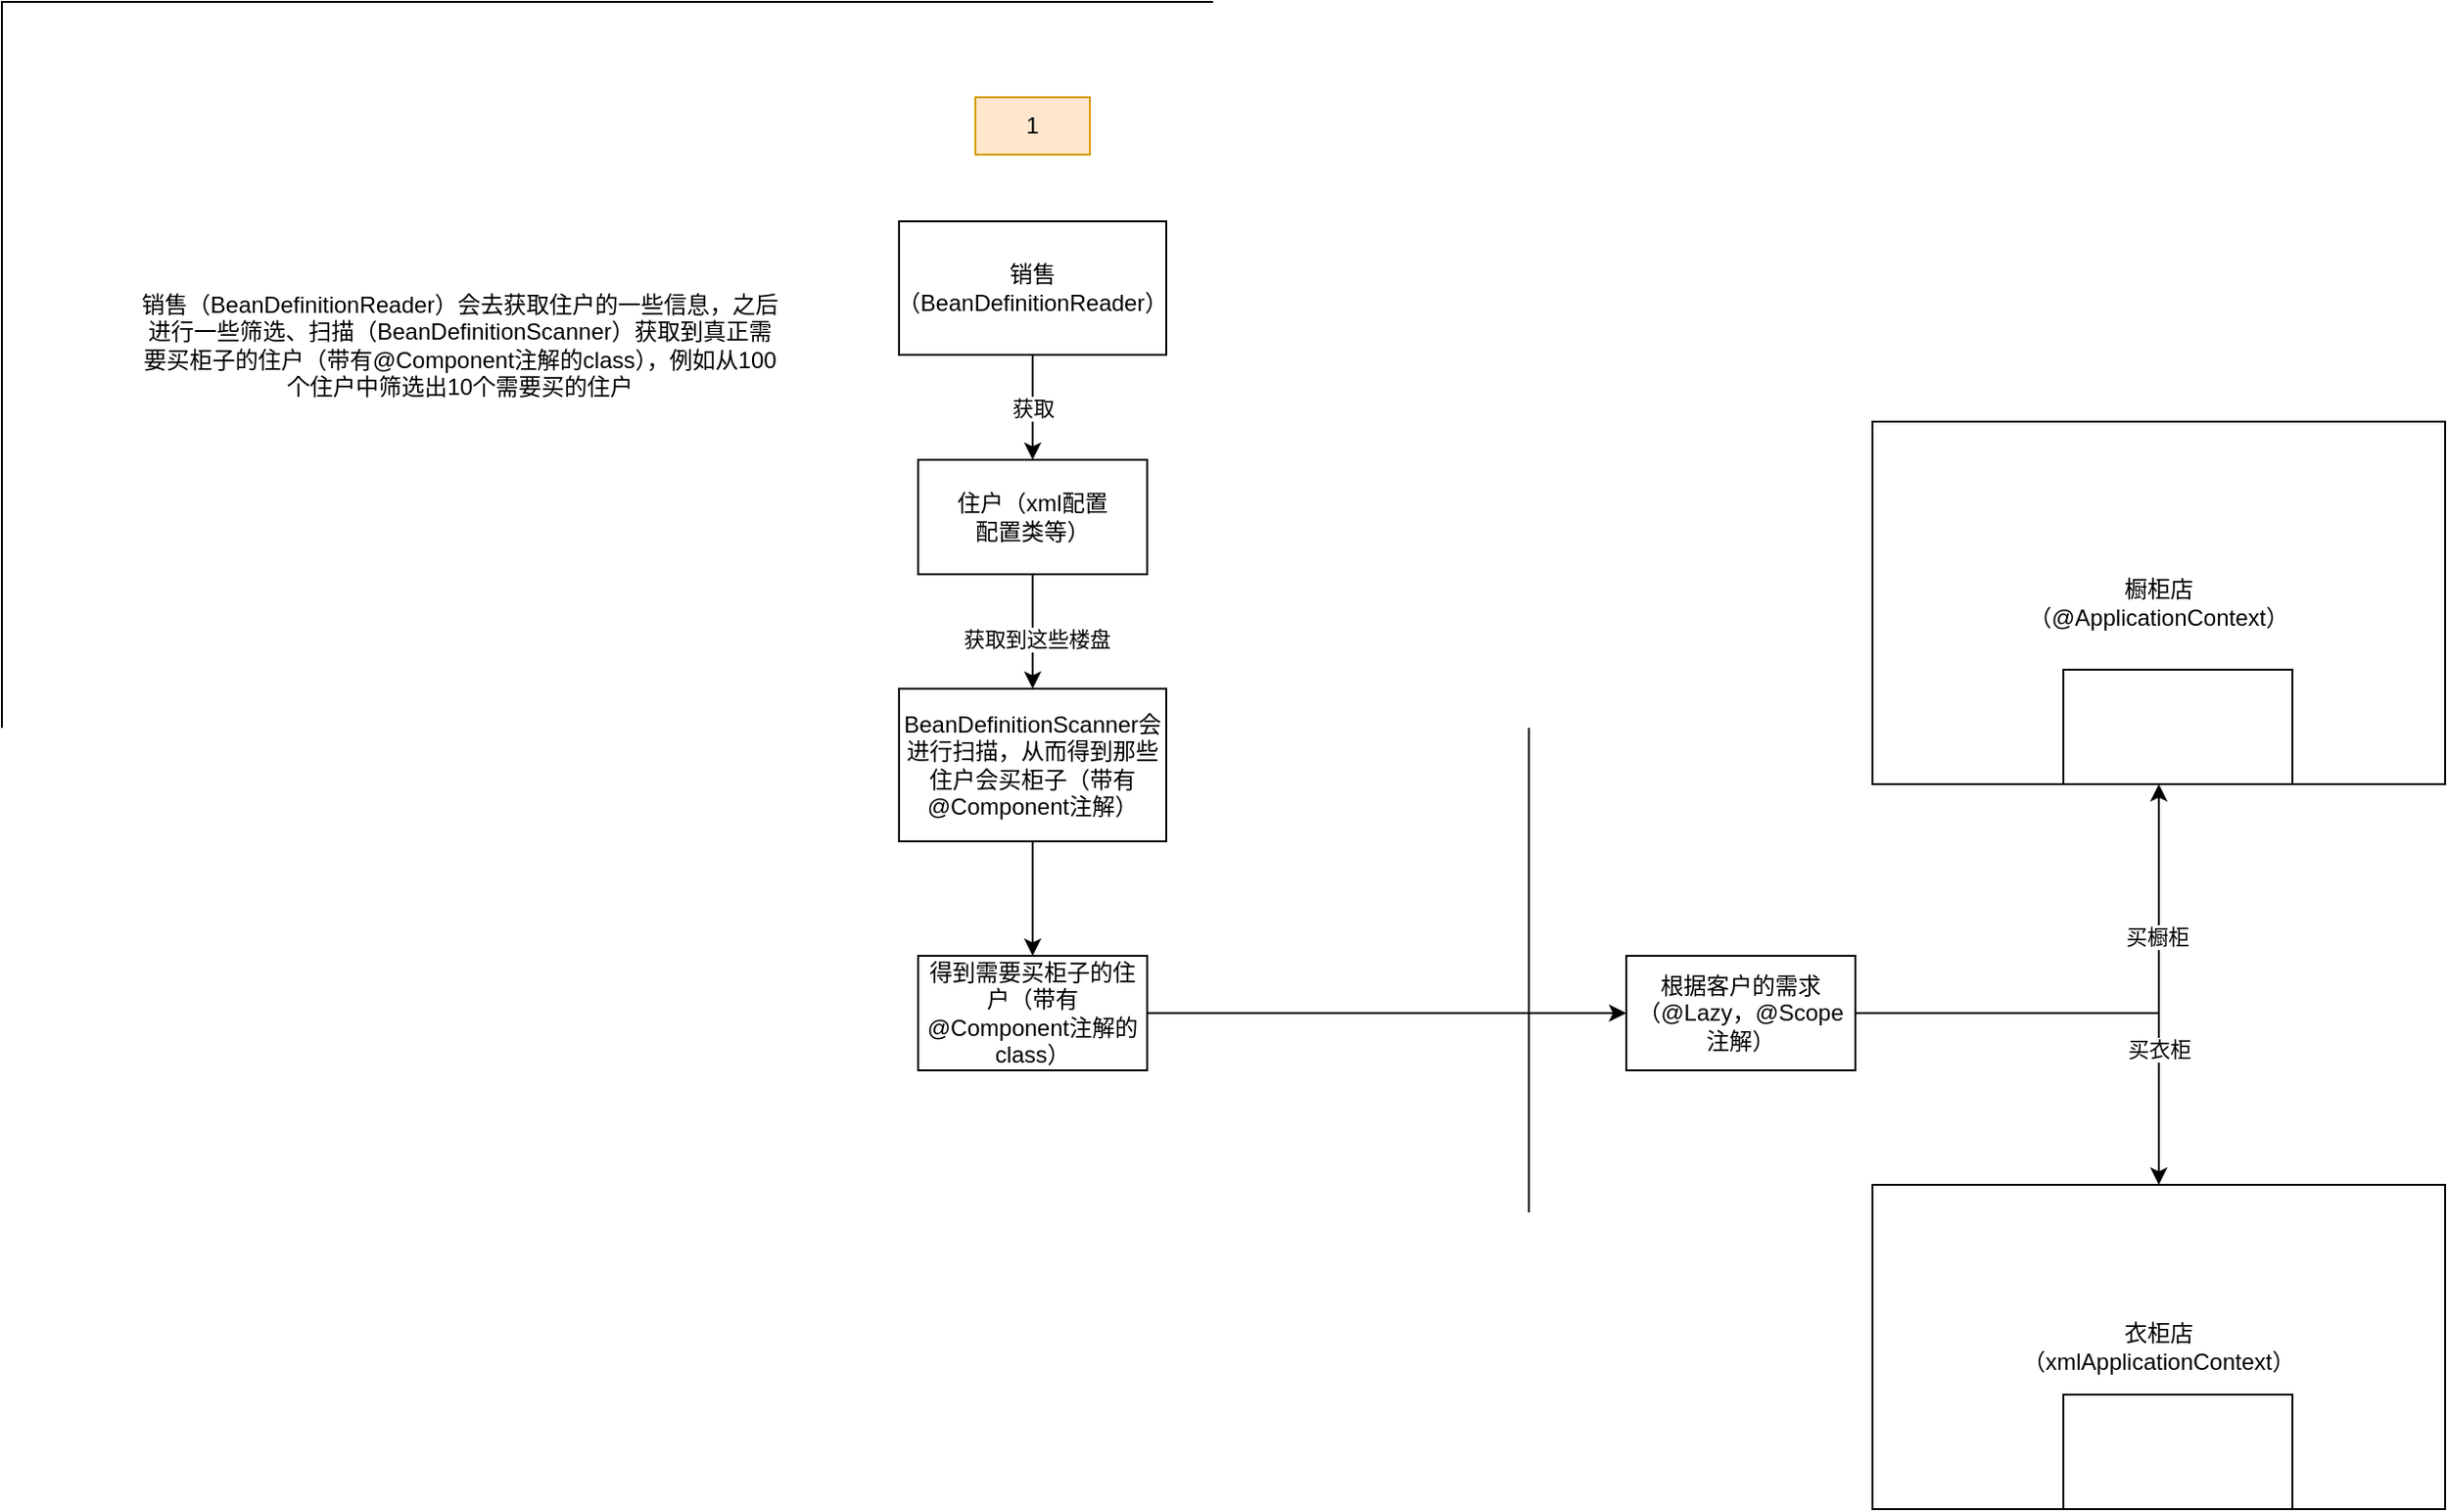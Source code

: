 <mxfile version="15.5.9" type="github">
  <diagram id="xfx5DvELZFT4wy8bLo-e" name="第 1 页">
    <mxGraphModel dx="1426" dy="794" grid="1" gridSize="10" guides="1" tooltips="1" connect="1" arrows="1" fold="1" page="1" pageScale="1" pageWidth="827" pageHeight="1169" math="0" shadow="0">
      <root>
        <mxCell id="0" />
        <mxCell id="1" parent="0" />
        <mxCell id="mwWmsGYRI-4Dez6pMQhU-20" value="" style="rounded=0;whiteSpace=wrap;html=1;" vertex="1" parent="1">
          <mxGeometry x="270" y="120" width="800" height="640" as="geometry" />
        </mxCell>
        <mxCell id="mwWmsGYRI-4Dez6pMQhU-5" value="" style="edgeStyle=orthogonalEdgeStyle;rounded=0;orthogonalLoop=1;jettySize=auto;html=1;" edge="1" parent="1" source="mwWmsGYRI-4Dez6pMQhU-1" target="mwWmsGYRI-4Dez6pMQhU-4">
          <mxGeometry relative="1" as="geometry" />
        </mxCell>
        <mxCell id="mwWmsGYRI-4Dez6pMQhU-6" value="获取到这些楼盘" style="edgeLabel;html=1;align=center;verticalAlign=middle;resizable=0;points=[];" vertex="1" connectable="0" parent="mwWmsGYRI-4Dez6pMQhU-5">
          <mxGeometry x="0.133" y="2" relative="1" as="geometry">
            <mxPoint as="offset" />
          </mxGeometry>
        </mxCell>
        <mxCell id="mwWmsGYRI-4Dez6pMQhU-1" value="住户（xml配置&lt;br&gt;配置类等）" style="rounded=0;whiteSpace=wrap;html=1;" vertex="1" parent="1">
          <mxGeometry x="750" y="360" width="120" height="60" as="geometry" />
        </mxCell>
        <mxCell id="mwWmsGYRI-4Dez6pMQhU-3" value="获取" style="edgeStyle=orthogonalEdgeStyle;rounded=0;orthogonalLoop=1;jettySize=auto;html=1;" edge="1" parent="1" source="mwWmsGYRI-4Dez6pMQhU-2" target="mwWmsGYRI-4Dez6pMQhU-1">
          <mxGeometry relative="1" as="geometry" />
        </mxCell>
        <mxCell id="mwWmsGYRI-4Dez6pMQhU-2" value="销售（BeanDefinitionReader）" style="rounded=0;whiteSpace=wrap;html=1;" vertex="1" parent="1">
          <mxGeometry x="740" y="235" width="140" height="70" as="geometry" />
        </mxCell>
        <mxCell id="mwWmsGYRI-4Dez6pMQhU-8" value="" style="edgeStyle=orthogonalEdgeStyle;rounded=0;orthogonalLoop=1;jettySize=auto;html=1;" edge="1" parent="1" source="mwWmsGYRI-4Dez6pMQhU-4" target="mwWmsGYRI-4Dez6pMQhU-7">
          <mxGeometry relative="1" as="geometry" />
        </mxCell>
        <mxCell id="mwWmsGYRI-4Dez6pMQhU-4" value="BeanDefinitionScanner会进行扫描，从而得到那些住户会买柜子（带有@Component注解）" style="rounded=0;whiteSpace=wrap;html=1;" vertex="1" parent="1">
          <mxGeometry x="740" y="480" width="140" height="80" as="geometry" />
        </mxCell>
        <mxCell id="mwWmsGYRI-4Dez6pMQhU-13" value="" style="edgeStyle=orthogonalEdgeStyle;rounded=0;orthogonalLoop=1;jettySize=auto;html=1;" edge="1" parent="1" source="mwWmsGYRI-4Dez6pMQhU-7" target="mwWmsGYRI-4Dez6pMQhU-12">
          <mxGeometry relative="1" as="geometry" />
        </mxCell>
        <mxCell id="mwWmsGYRI-4Dez6pMQhU-7" value="得到需要买柜子的住户（带有@Component注解的class）" style="rounded=0;whiteSpace=wrap;html=1;" vertex="1" parent="1">
          <mxGeometry x="750" y="620" width="120" height="60" as="geometry" />
        </mxCell>
        <mxCell id="mwWmsGYRI-4Dez6pMQhU-10" value="销售（BeanDefinitionReader）会去获取住户的一些信息，之后进行一些筛选、扫描（BeanDefinitionScanner）获取到真正需要买柜子的住户（带有@Component注解的class），例如从100个住户中筛选出10个需要买的住户" style="text;html=1;strokeColor=none;fillColor=none;align=center;verticalAlign=middle;whiteSpace=wrap;rounded=0;" vertex="1" parent="1">
          <mxGeometry x="340" y="220" width="340" height="160" as="geometry" />
        </mxCell>
        <mxCell id="mwWmsGYRI-4Dez6pMQhU-11" value="1" style="text;html=1;strokeColor=#d79b00;fillColor=#ffe6cc;align=center;verticalAlign=middle;whiteSpace=wrap;rounded=0;" vertex="1" parent="1">
          <mxGeometry x="780" y="170" width="60" height="30" as="geometry" />
        </mxCell>
        <mxCell id="mwWmsGYRI-4Dez6pMQhU-15" value="" style="edgeStyle=orthogonalEdgeStyle;rounded=0;orthogonalLoop=1;jettySize=auto;html=1;" edge="1" parent="1" source="mwWmsGYRI-4Dez6pMQhU-12" target="mwWmsGYRI-4Dez6pMQhU-14">
          <mxGeometry relative="1" as="geometry" />
        </mxCell>
        <mxCell id="mwWmsGYRI-4Dez6pMQhU-18" value="买橱柜" style="edgeLabel;html=1;align=center;verticalAlign=middle;resizable=0;points=[];" vertex="1" connectable="0" parent="mwWmsGYRI-4Dez6pMQhU-15">
          <mxGeometry x="0.425" y="1" relative="1" as="geometry">
            <mxPoint as="offset" />
          </mxGeometry>
        </mxCell>
        <mxCell id="mwWmsGYRI-4Dez6pMQhU-17" value="" style="edgeStyle=orthogonalEdgeStyle;rounded=0;orthogonalLoop=1;jettySize=auto;html=1;" edge="1" parent="1" source="mwWmsGYRI-4Dez6pMQhU-12" target="mwWmsGYRI-4Dez6pMQhU-16">
          <mxGeometry relative="1" as="geometry" />
        </mxCell>
        <mxCell id="mwWmsGYRI-4Dez6pMQhU-19" value="买衣柜" style="edgeLabel;html=1;align=center;verticalAlign=middle;resizable=0;points=[];" vertex="1" connectable="0" parent="mwWmsGYRI-4Dez6pMQhU-17">
          <mxGeometry x="0.427" relative="1" as="geometry">
            <mxPoint as="offset" />
          </mxGeometry>
        </mxCell>
        <mxCell id="mwWmsGYRI-4Dez6pMQhU-12" value="根据客户的需求&lt;br&gt;（@Lazy，@Scope注解）" style="rounded=0;whiteSpace=wrap;html=1;" vertex="1" parent="1">
          <mxGeometry x="1121" y="620" width="120" height="60" as="geometry" />
        </mxCell>
        <mxCell id="mwWmsGYRI-4Dez6pMQhU-14" value="橱柜店&lt;br&gt;（@ApplicationContext）" style="whiteSpace=wrap;html=1;rounded=0;" vertex="1" parent="1">
          <mxGeometry x="1250" y="340" width="300" height="190" as="geometry" />
        </mxCell>
        <mxCell id="mwWmsGYRI-4Dez6pMQhU-16" value="衣柜店&lt;br&gt;（xmlApplicationContext）" style="whiteSpace=wrap;html=1;rounded=0;" vertex="1" parent="1">
          <mxGeometry x="1250" y="740" width="300" height="170" as="geometry" />
        </mxCell>
        <mxCell id="mwWmsGYRI-4Dez6pMQhU-21" value="" style="rounded=0;whiteSpace=wrap;html=1;" vertex="1" parent="1">
          <mxGeometry x="1350" y="470" width="120" height="60" as="geometry" />
        </mxCell>
        <mxCell id="mwWmsGYRI-4Dez6pMQhU-22" value="" style="rounded=0;whiteSpace=wrap;html=1;" vertex="1" parent="1">
          <mxGeometry x="1350" y="850" width="120" height="60" as="geometry" />
        </mxCell>
      </root>
    </mxGraphModel>
  </diagram>
</mxfile>
